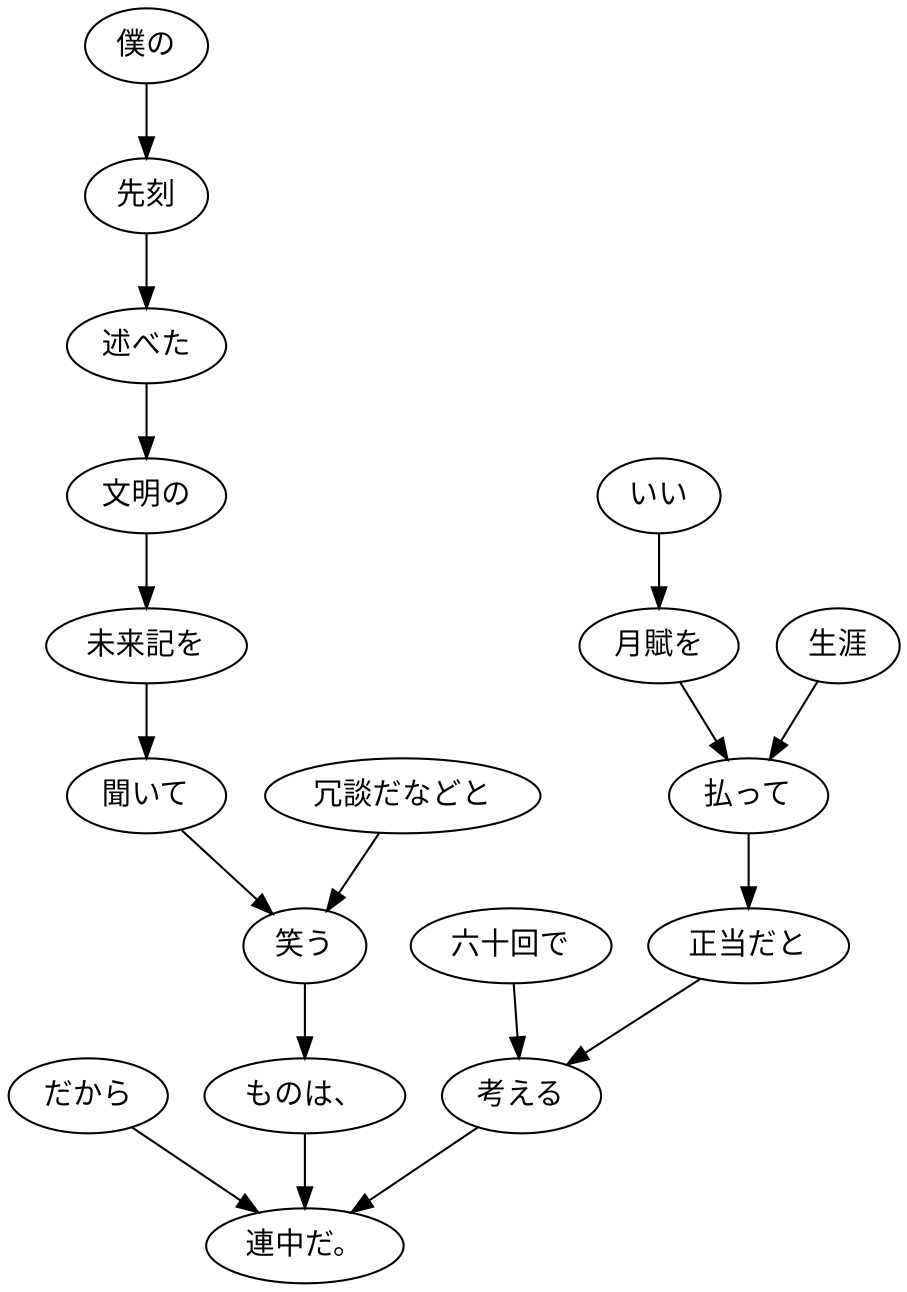 digraph graph8710 {
	node0 [label="だから"];
	node1 [label="僕の"];
	node2 [label="先刻"];
	node3 [label="述べた"];
	node4 [label="文明の"];
	node5 [label="未来記を"];
	node6 [label="聞いて"];
	node7 [label="冗談だなどと"];
	node8 [label="笑う"];
	node9 [label="ものは、"];
	node10 [label="六十回で"];
	node11 [label="いい"];
	node12 [label="月賦を"];
	node13 [label="生涯"];
	node14 [label="払って"];
	node15 [label="正当だと"];
	node16 [label="考える"];
	node17 [label="連中だ。"];
	node0 -> node17;
	node1 -> node2;
	node2 -> node3;
	node3 -> node4;
	node4 -> node5;
	node5 -> node6;
	node6 -> node8;
	node7 -> node8;
	node8 -> node9;
	node9 -> node17;
	node10 -> node16;
	node11 -> node12;
	node12 -> node14;
	node13 -> node14;
	node14 -> node15;
	node15 -> node16;
	node16 -> node17;
}
